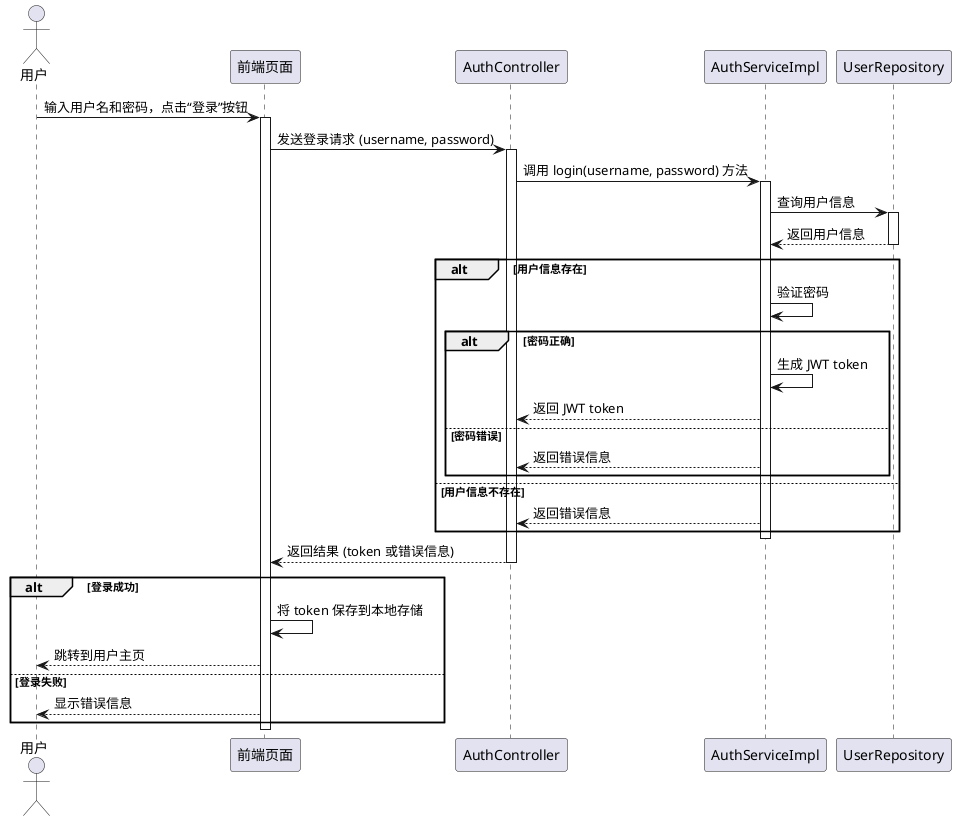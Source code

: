 @startuml
'autonumber

actor 用户
participant 前端页面
participant AuthController
participant AuthServiceImpl
participant UserRepository

用户 -> 前端页面: 输入用户名和密码，点击“登录”按钮
activate 前端页面
前端页面 -> AuthController: 发送登录请求 (username, password)
activate AuthController
AuthController -> AuthServiceImpl: 调用 login(username, password) 方法
activate AuthServiceImpl
AuthServiceImpl -> UserRepository: 查询用户信息
activate UserRepository
UserRepository --> AuthServiceImpl: 返回用户信息
deactivate UserRepository
alt 用户信息存在
  AuthServiceImpl -> AuthServiceImpl: 验证密码
  alt 密码正确
    AuthServiceImpl -> AuthServiceImpl: 生成 JWT token
    AuthServiceImpl --> AuthController: 返回 JWT token
  else 密码错误
    AuthServiceImpl --> AuthController: 返回错误信息
  end
else 用户信息不存在
  AuthServiceImpl --> AuthController: 返回错误信息
end
deactivate AuthServiceImpl
AuthController --> 前端页面: 返回结果 (token 或错误信息)
deactivate AuthController
alt 登录成功
  前端页面 -> 前端页面: 将 token 保存到本地存储
  前端页面 --> 用户: 跳转到用户主页
else 登录失败
  前端页面 --> 用户: 显示错误信息
end
deactivate 前端页面
@enduml